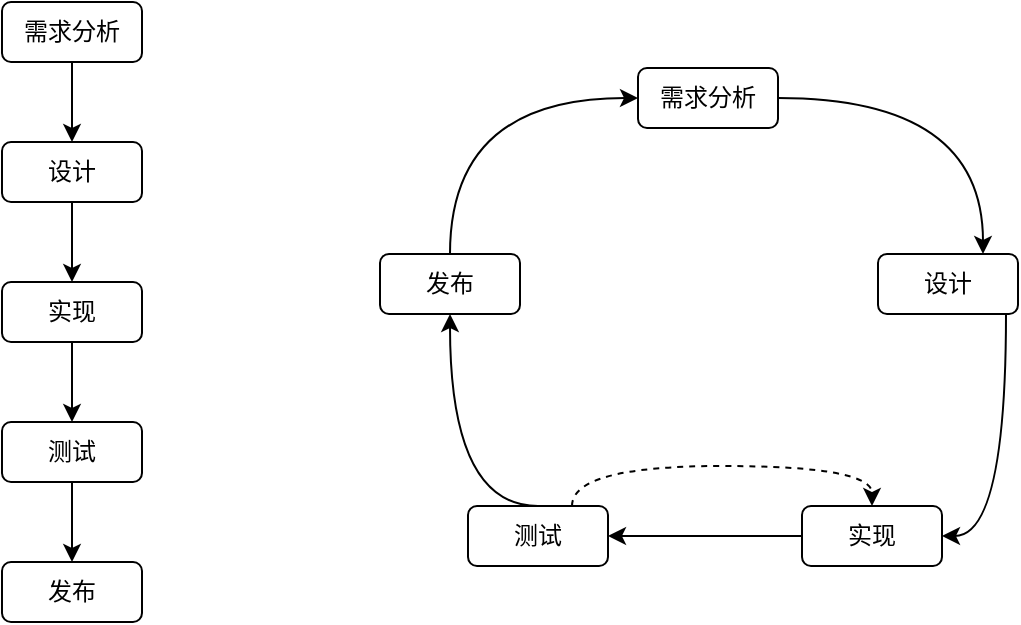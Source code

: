 <mxfile version="21.3.8" type="github">
  <diagram name="第 1 页" id="RQnGt7B-5TgbvrB8x5Jw">
    <mxGraphModel dx="794" dy="443" grid="0" gridSize="10" guides="1" tooltips="1" connect="1" arrows="1" fold="1" page="1" pageScale="1" pageWidth="827" pageHeight="1169" math="0" shadow="0">
      <root>
        <mxCell id="0" />
        <mxCell id="1" parent="0" />
        <mxCell id="H8VAIQo5yhwd4_tt57j2-6" style="edgeStyle=orthogonalEdgeStyle;rounded=0;orthogonalLoop=1;jettySize=auto;html=1;entryX=0.5;entryY=0;entryDx=0;entryDy=0;" edge="1" parent="1" source="H8VAIQo5yhwd4_tt57j2-1" target="H8VAIQo5yhwd4_tt57j2-2">
          <mxGeometry relative="1" as="geometry" />
        </mxCell>
        <mxCell id="H8VAIQo5yhwd4_tt57j2-1" value="需求分析" style="rounded=1;whiteSpace=wrap;html=1;" vertex="1" parent="1">
          <mxGeometry x="160" y="140" width="70" height="30" as="geometry" />
        </mxCell>
        <mxCell id="H8VAIQo5yhwd4_tt57j2-7" style="edgeStyle=orthogonalEdgeStyle;rounded=0;orthogonalLoop=1;jettySize=auto;html=1;entryX=0.5;entryY=0;entryDx=0;entryDy=0;" edge="1" parent="1" source="H8VAIQo5yhwd4_tt57j2-2" target="H8VAIQo5yhwd4_tt57j2-3">
          <mxGeometry relative="1" as="geometry" />
        </mxCell>
        <mxCell id="H8VAIQo5yhwd4_tt57j2-2" value="设计" style="rounded=1;whiteSpace=wrap;html=1;" vertex="1" parent="1">
          <mxGeometry x="160" y="210" width="70" height="30" as="geometry" />
        </mxCell>
        <mxCell id="H8VAIQo5yhwd4_tt57j2-8" style="edgeStyle=orthogonalEdgeStyle;rounded=0;orthogonalLoop=1;jettySize=auto;html=1;entryX=0.5;entryY=0;entryDx=0;entryDy=0;" edge="1" parent="1" source="H8VAIQo5yhwd4_tt57j2-3" target="H8VAIQo5yhwd4_tt57j2-4">
          <mxGeometry relative="1" as="geometry" />
        </mxCell>
        <mxCell id="H8VAIQo5yhwd4_tt57j2-3" value="实现" style="rounded=1;whiteSpace=wrap;html=1;" vertex="1" parent="1">
          <mxGeometry x="160" y="280" width="70" height="30" as="geometry" />
        </mxCell>
        <mxCell id="H8VAIQo5yhwd4_tt57j2-9" style="edgeStyle=orthogonalEdgeStyle;rounded=0;orthogonalLoop=1;jettySize=auto;html=1;entryX=0.5;entryY=0;entryDx=0;entryDy=0;" edge="1" parent="1" source="H8VAIQo5yhwd4_tt57j2-4" target="H8VAIQo5yhwd4_tt57j2-5">
          <mxGeometry relative="1" as="geometry" />
        </mxCell>
        <mxCell id="H8VAIQo5yhwd4_tt57j2-4" value="测试" style="rounded=1;whiteSpace=wrap;html=1;" vertex="1" parent="1">
          <mxGeometry x="160" y="350" width="70" height="30" as="geometry" />
        </mxCell>
        <mxCell id="H8VAIQo5yhwd4_tt57j2-5" value="发布" style="rounded=1;whiteSpace=wrap;html=1;" vertex="1" parent="1">
          <mxGeometry x="160" y="420" width="70" height="30" as="geometry" />
        </mxCell>
        <mxCell id="H8VAIQo5yhwd4_tt57j2-19" style="edgeStyle=orthogonalEdgeStyle;rounded=0;orthogonalLoop=1;jettySize=auto;html=1;entryX=0.75;entryY=0;entryDx=0;entryDy=0;curved=1;" edge="1" parent="1" source="H8VAIQo5yhwd4_tt57j2-11" target="H8VAIQo5yhwd4_tt57j2-13">
          <mxGeometry relative="1" as="geometry">
            <Array as="points">
              <mxPoint x="651" y="188" />
            </Array>
          </mxGeometry>
        </mxCell>
        <mxCell id="H8VAIQo5yhwd4_tt57j2-11" value="需求分析" style="rounded=1;whiteSpace=wrap;html=1;" vertex="1" parent="1">
          <mxGeometry x="478" y="173" width="70" height="30" as="geometry" />
        </mxCell>
        <mxCell id="H8VAIQo5yhwd4_tt57j2-13" value="设计" style="rounded=1;whiteSpace=wrap;html=1;" vertex="1" parent="1">
          <mxGeometry x="598" y="266" width="70" height="30" as="geometry" />
        </mxCell>
        <mxCell id="H8VAIQo5yhwd4_tt57j2-21" style="edgeStyle=orthogonalEdgeStyle;rounded=0;orthogonalLoop=1;jettySize=auto;html=1;entryX=1;entryY=0.5;entryDx=0;entryDy=0;" edge="1" parent="1" source="H8VAIQo5yhwd4_tt57j2-15" target="H8VAIQo5yhwd4_tt57j2-17">
          <mxGeometry relative="1" as="geometry" />
        </mxCell>
        <mxCell id="H8VAIQo5yhwd4_tt57j2-23" style="edgeStyle=orthogonalEdgeStyle;rounded=0;orthogonalLoop=1;jettySize=auto;html=1;curved=1;exitX=1;exitY=0.5;exitDx=0;exitDy=0;startArrow=classic;startFill=1;endArrow=none;endFill=0;" edge="1" parent="1" source="H8VAIQo5yhwd4_tt57j2-15" target="H8VAIQo5yhwd4_tt57j2-13">
          <mxGeometry relative="1" as="geometry">
            <Array as="points">
              <mxPoint x="662" y="407" />
            </Array>
          </mxGeometry>
        </mxCell>
        <mxCell id="H8VAIQo5yhwd4_tt57j2-15" value="实现" style="rounded=1;whiteSpace=wrap;html=1;" vertex="1" parent="1">
          <mxGeometry x="560" y="392" width="70" height="30" as="geometry" />
        </mxCell>
        <mxCell id="H8VAIQo5yhwd4_tt57j2-22" style="edgeStyle=orthogonalEdgeStyle;rounded=0;orthogonalLoop=1;jettySize=auto;html=1;entryX=0.5;entryY=1;entryDx=0;entryDy=0;curved=1;exitX=0.5;exitY=0;exitDx=0;exitDy=0;" edge="1" parent="1" source="H8VAIQo5yhwd4_tt57j2-17" target="H8VAIQo5yhwd4_tt57j2-18">
          <mxGeometry relative="1" as="geometry">
            <Array as="points">
              <mxPoint x="384" y="392" />
            </Array>
          </mxGeometry>
        </mxCell>
        <mxCell id="H8VAIQo5yhwd4_tt57j2-25" style="edgeStyle=orthogonalEdgeStyle;rounded=0;orthogonalLoop=1;jettySize=auto;html=1;entryX=0.5;entryY=0;entryDx=0;entryDy=0;curved=1;dashed=1;" edge="1" parent="1" source="H8VAIQo5yhwd4_tt57j2-17" target="H8VAIQo5yhwd4_tt57j2-15">
          <mxGeometry relative="1" as="geometry">
            <Array as="points">
              <mxPoint x="445" y="372" />
              <mxPoint x="595" y="372" />
            </Array>
          </mxGeometry>
        </mxCell>
        <mxCell id="H8VAIQo5yhwd4_tt57j2-17" value="测试" style="rounded=1;whiteSpace=wrap;html=1;" vertex="1" parent="1">
          <mxGeometry x="393" y="392" width="70" height="30" as="geometry" />
        </mxCell>
        <mxCell id="H8VAIQo5yhwd4_tt57j2-24" style="edgeStyle=orthogonalEdgeStyle;rounded=0;orthogonalLoop=1;jettySize=auto;html=1;entryX=0;entryY=0.5;entryDx=0;entryDy=0;curved=1;exitX=0.5;exitY=0;exitDx=0;exitDy=0;" edge="1" parent="1" source="H8VAIQo5yhwd4_tt57j2-18" target="H8VAIQo5yhwd4_tt57j2-11">
          <mxGeometry relative="1" as="geometry" />
        </mxCell>
        <mxCell id="H8VAIQo5yhwd4_tt57j2-18" value="发布" style="rounded=1;whiteSpace=wrap;html=1;" vertex="1" parent="1">
          <mxGeometry x="349" y="266" width="70" height="30" as="geometry" />
        </mxCell>
      </root>
    </mxGraphModel>
  </diagram>
</mxfile>
